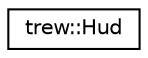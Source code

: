 digraph "Graphical Class Hierarchy"
{
 // LATEX_PDF_SIZE
  edge [fontname="Helvetica",fontsize="10",labelfontname="Helvetica",labelfontsize="10"];
  node [fontname="Helvetica",fontsize="10",shape=record];
  rankdir="LR";
  Node0 [label="trew::Hud",height=0.2,width=0.4,color="black", fillcolor="white", style="filled",URL="$classtrew_1_1_hud.html",tooltip=" "];
}
